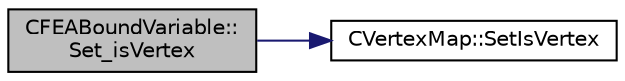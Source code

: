 digraph "CFEABoundVariable::Set_isVertex"
{
 // LATEX_PDF_SIZE
  edge [fontname="Helvetica",fontsize="10",labelfontname="Helvetica",labelfontsize="10"];
  node [fontname="Helvetica",fontsize="10",shape=record];
  rankdir="LR";
  Node1 [label="CFEABoundVariable::\lSet_isVertex",height=0.2,width=0.4,color="black", fillcolor="grey75", style="filled", fontcolor="black",tooltip="Set whether a node is on the boundary."];
  Node1 -> Node2 [color="midnightblue",fontsize="10",style="solid",fontname="Helvetica"];
  Node2 [label="CVertexMap::SetIsVertex",height=0.2,width=0.4,color="black", fillcolor="white", style="filled",URL="$classCVertexMap.html#a8bdb008951837b3c0db763ec36828f69",tooltip="Set the vertex status of a point."];
}
